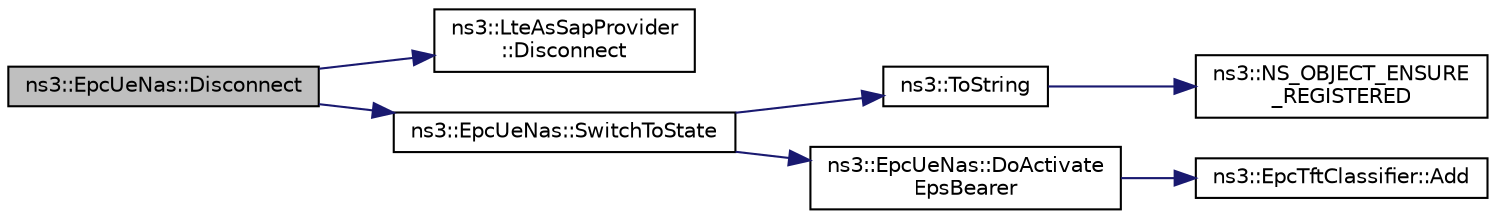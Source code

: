 digraph "ns3::EpcUeNas::Disconnect"
{
  edge [fontname="Helvetica",fontsize="10",labelfontname="Helvetica",labelfontsize="10"];
  node [fontname="Helvetica",fontsize="10",shape=record];
  rankdir="LR";
  Node1 [label="ns3::EpcUeNas::Disconnect",height=0.2,width=0.4,color="black", fillcolor="grey75", style="filled", fontcolor="black"];
  Node1 -> Node2 [color="midnightblue",fontsize="10",style="solid"];
  Node2 [label="ns3::LteAsSapProvider\l::Disconnect",height=0.2,width=0.4,color="black", fillcolor="white", style="filled",URL="$db/d73/classns3_1_1LteAsSapProvider.html#a5da1040c26a6f65d96b6738aa8154968",tooltip="Tell the RRC entity to release the connection. "];
  Node1 -> Node3 [color="midnightblue",fontsize="10",style="solid"];
  Node3 [label="ns3::EpcUeNas::SwitchToState",height=0.2,width=0.4,color="black", fillcolor="white", style="filled",URL="$d3/d16/classns3_1_1EpcUeNas.html#a00835b29963b7eff0c4a8f1bc82a91fe"];
  Node3 -> Node4 [color="midnightblue",fontsize="10",style="solid"];
  Node4 [label="ns3::ToString",height=0.2,width=0.4,color="black", fillcolor="white", style="filled",URL="$d7/d2e/namespacens3.html#a3d1f7e1bec1972e2ae8d64673fcfcd9c"];
  Node4 -> Node5 [color="midnightblue",fontsize="10",style="solid"];
  Node5 [label="ns3::NS_OBJECT_ENSURE\l_REGISTERED",height=0.2,width=0.4,color="black", fillcolor="white", style="filled",URL="$d7/d2e/namespacens3.html#ac633cbd86ee5879afd4312a843a9ff8c"];
  Node3 -> Node6 [color="midnightblue",fontsize="10",style="solid"];
  Node6 [label="ns3::EpcUeNas::DoActivate\lEpsBearer",height=0.2,width=0.4,color="black", fillcolor="white", style="filled",URL="$d3/d16/classns3_1_1EpcUeNas.html#a7a2c493d367fd7d526e8a0168438116b"];
  Node6 -> Node7 [color="midnightblue",fontsize="10",style="solid"];
  Node7 [label="ns3::EpcTftClassifier::Add",height=0.2,width=0.4,color="black", fillcolor="white", style="filled",URL="$df/dc5/classns3_1_1EpcTftClassifier.html#a4a0dd2623dd9bfbfb806183625af74bd"];
}
